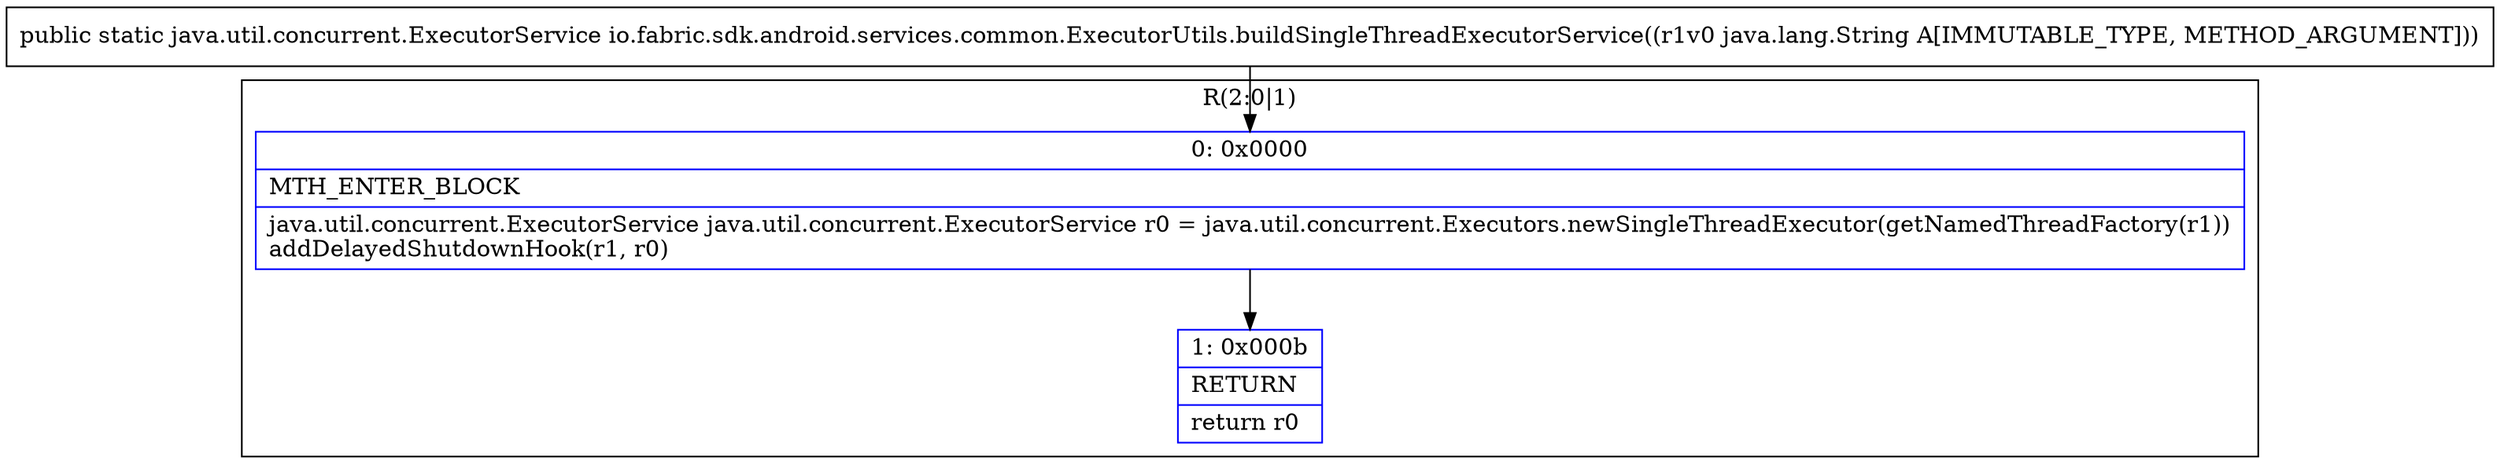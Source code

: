 digraph "CFG forio.fabric.sdk.android.services.common.ExecutorUtils.buildSingleThreadExecutorService(Ljava\/lang\/String;)Ljava\/util\/concurrent\/ExecutorService;" {
subgraph cluster_Region_1901105933 {
label = "R(2:0|1)";
node [shape=record,color=blue];
Node_0 [shape=record,label="{0\:\ 0x0000|MTH_ENTER_BLOCK\l|java.util.concurrent.ExecutorService java.util.concurrent.ExecutorService r0 = java.util.concurrent.Executors.newSingleThreadExecutor(getNamedThreadFactory(r1))\laddDelayedShutdownHook(r1, r0)\l}"];
Node_1 [shape=record,label="{1\:\ 0x000b|RETURN\l|return r0\l}"];
}
MethodNode[shape=record,label="{public static java.util.concurrent.ExecutorService io.fabric.sdk.android.services.common.ExecutorUtils.buildSingleThreadExecutorService((r1v0 java.lang.String A[IMMUTABLE_TYPE, METHOD_ARGUMENT])) }"];
MethodNode -> Node_0;
Node_0 -> Node_1;
}

